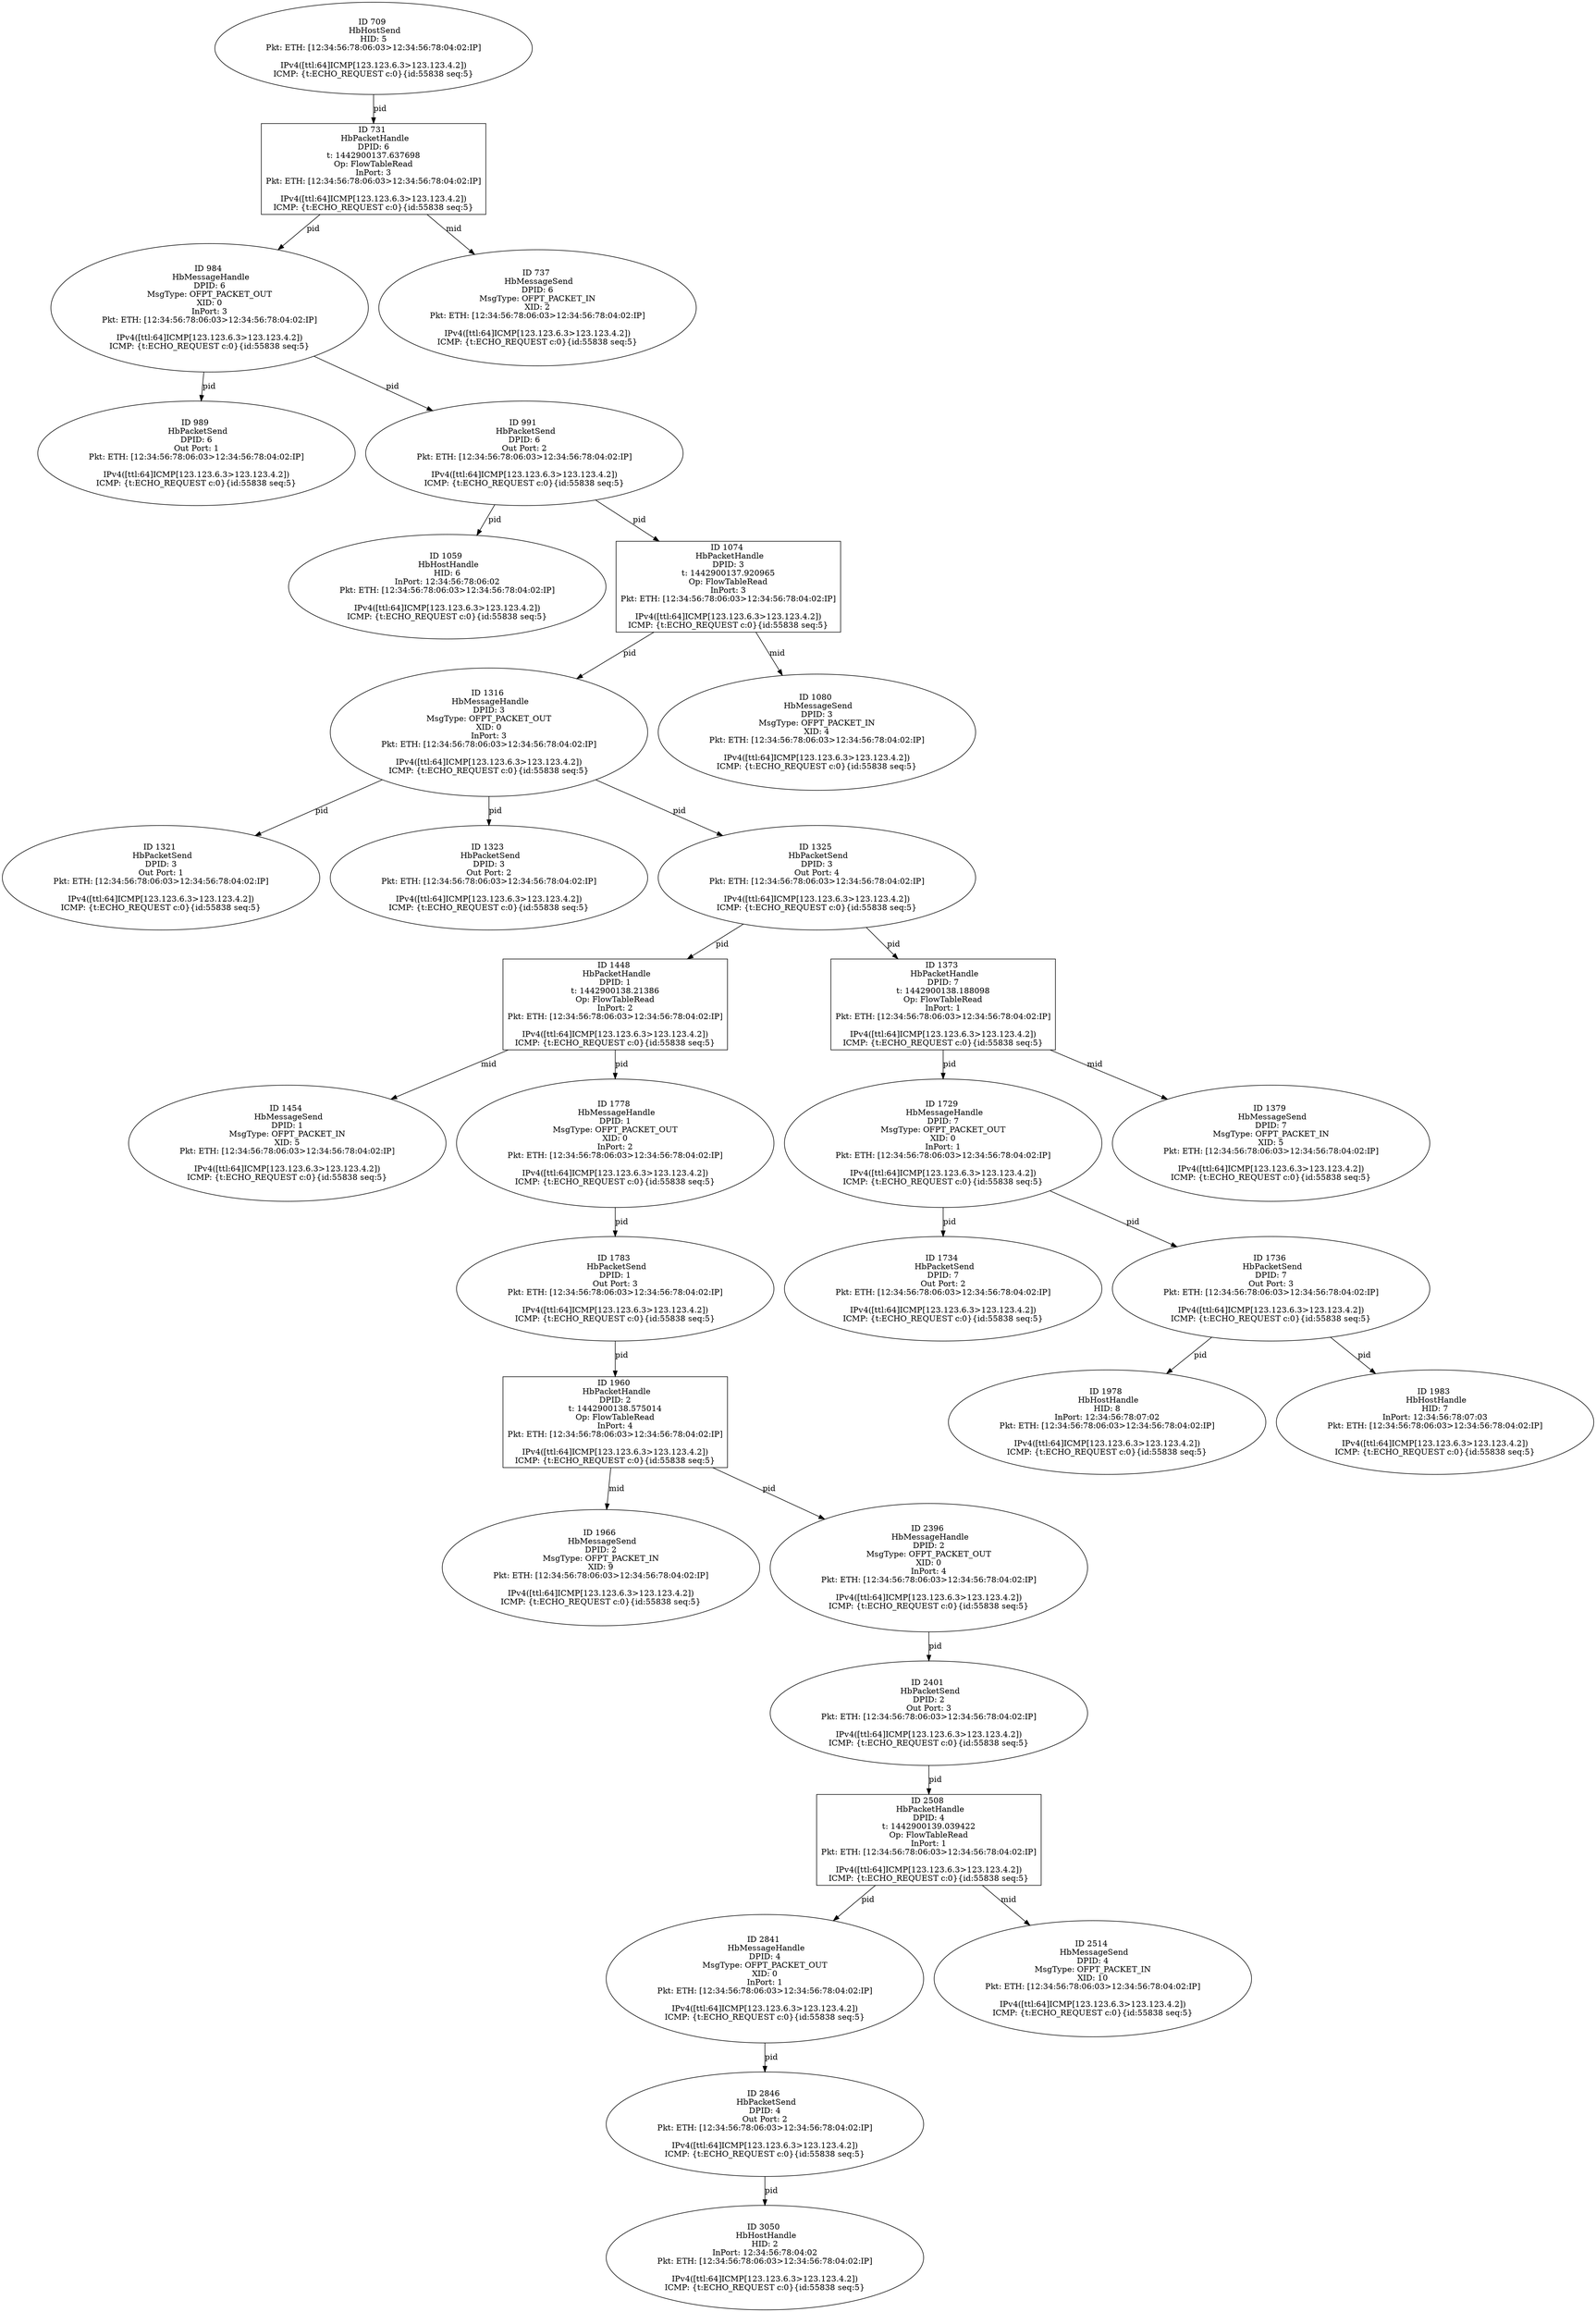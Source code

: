 strict digraph G {
1454 [shape=oval, event=<hb_events.HbMessageSend object at 0x107a68510>, label="ID 1454 
 HbMessageSend
DPID: 1
MsgType: OFPT_PACKET_IN
XID: 5
Pkt: ETH: [12:34:56:78:06:03>12:34:56:78:04:02:IP]

IPv4([ttl:64]ICMP[123.123.6.3>123.123.4.2])
ICMP: {t:ECHO_REQUEST c:0}{id:55838 seq:5}"];
2841 [shape=oval, event=<hb_events.HbMessageHandle object at 0x107f662d0>, label="ID 2841 
 HbMessageHandle
DPID: 4
MsgType: OFPT_PACKET_OUT
XID: 0
InPort: 1
Pkt: ETH: [12:34:56:78:06:03>12:34:56:78:04:02:IP]

IPv4([ttl:64]ICMP[123.123.6.3>123.123.4.2])
ICMP: {t:ECHO_REQUEST c:0}{id:55838 seq:5}"];
2846 [shape=oval, event=<hb_events.HbPacketSend object at 0x1080fd510>, label="ID 2846 
 HbPacketSend
DPID: 4
Out Port: 2
Pkt: ETH: [12:34:56:78:06:03>12:34:56:78:04:02:IP]

IPv4([ttl:64]ICMP[123.123.6.3>123.123.4.2])
ICMP: {t:ECHO_REQUEST c:0}{id:55838 seq:5}"];
1059 [shape=oval, event=<hb_events.HbHostHandle object at 0x107951150>, label="ID 1059 
 HbHostHandle
HID: 6
InPort: 12:34:56:78:06:02
Pkt: ETH: [12:34:56:78:06:03>12:34:56:78:04:02:IP]

IPv4([ttl:64]ICMP[123.123.6.3>123.123.4.2])
ICMP: {t:ECHO_REQUEST c:0}{id:55838 seq:5}"];
1316 [shape=oval, event=<hb_events.HbMessageHandle object at 0x1079e0a90>, label="ID 1316 
 HbMessageHandle
DPID: 3
MsgType: OFPT_PACKET_OUT
XID: 0
InPort: 3
Pkt: ETH: [12:34:56:78:06:03>12:34:56:78:04:02:IP]

IPv4([ttl:64]ICMP[123.123.6.3>123.123.4.2])
ICMP: {t:ECHO_REQUEST c:0}{id:55838 seq:5}"];
1448 [shape=box, event=<hb_events.HbPacketHandle object at 0x107a63d90>, label="ID 1448 
 HbPacketHandle
DPID: 1
t: 1442900138.21386
Op: FlowTableRead
InPort: 2
Pkt: ETH: [12:34:56:78:06:03>12:34:56:78:04:02:IP]

IPv4([ttl:64]ICMP[123.123.6.3>123.123.4.2])
ICMP: {t:ECHO_REQUEST c:0}{id:55838 seq:5}"];
1321 [shape=oval, event=<hb_events.HbPacketSend object at 0x1079e0f90>, label="ID 1321 
 HbPacketSend
DPID: 3
Out Port: 1
Pkt: ETH: [12:34:56:78:06:03>12:34:56:78:04:02:IP]

IPv4([ttl:64]ICMP[123.123.6.3>123.123.4.2])
ICMP: {t:ECHO_REQUEST c:0}{id:55838 seq:5}"];
1323 [shape=oval, event=<hb_events.HbPacketSend object at 0x107a2c210>, label="ID 1323 
 HbPacketSend
DPID: 3
Out Port: 2
Pkt: ETH: [12:34:56:78:06:03>12:34:56:78:04:02:IP]

IPv4([ttl:64]ICMP[123.123.6.3>123.123.4.2])
ICMP: {t:ECHO_REQUEST c:0}{id:55838 seq:5}"];
1325 [shape=oval, event=<hb_events.HbPacketSend object at 0x107a2c450>, label="ID 1325 
 HbPacketSend
DPID: 3
Out Port: 4
Pkt: ETH: [12:34:56:78:06:03>12:34:56:78:04:02:IP]

IPv4([ttl:64]ICMP[123.123.6.3>123.123.4.2])
ICMP: {t:ECHO_REQUEST c:0}{id:55838 seq:5}"];
1966 [shape=oval, event=<hb_events.HbMessageSend object at 0x107b9a390>, label="ID 1966 
 HbMessageSend
DPID: 2
MsgType: OFPT_PACKET_IN
XID: 9
Pkt: ETH: [12:34:56:78:06:03>12:34:56:78:04:02:IP]

IPv4([ttl:64]ICMP[123.123.6.3>123.123.4.2])
ICMP: {t:ECHO_REQUEST c:0}{id:55838 seq:5}"];
989 [shape=oval, event=<hb_events.HbPacketSend object at 0x10793e450>, label="ID 989 
 HbPacketSend
DPID: 6
Out Port: 1
Pkt: ETH: [12:34:56:78:06:03>12:34:56:78:04:02:IP]

IPv4([ttl:64]ICMP[123.123.6.3>123.123.4.2])
ICMP: {t:ECHO_REQUEST c:0}{id:55838 seq:5}"];
1074 [shape=box, event=<hb_events.HbPacketHandle object at 0x107951c90>, label="ID 1074 
 HbPacketHandle
DPID: 3
t: 1442900137.920965
Op: FlowTableRead
InPort: 3
Pkt: ETH: [12:34:56:78:06:03>12:34:56:78:04:02:IP]

IPv4([ttl:64]ICMP[123.123.6.3>123.123.4.2])
ICMP: {t:ECHO_REQUEST c:0}{id:55838 seq:5}"];
1080 [shape=oval, event=<hb_events.HbMessageSend object at 0x107957310>, label="ID 1080 
 HbMessageSend
DPID: 3
MsgType: OFPT_PACKET_IN
XID: 4
Pkt: ETH: [12:34:56:78:06:03>12:34:56:78:04:02:IP]

IPv4([ttl:64]ICMP[123.123.6.3>123.123.4.2])
ICMP: {t:ECHO_REQUEST c:0}{id:55838 seq:5}"];
1978 [shape=oval, event=<hb_events.HbHostHandle object at 0x107ba2910>, label="ID 1978 
 HbHostHandle
HID: 8
InPort: 12:34:56:78:07:02
Pkt: ETH: [12:34:56:78:06:03>12:34:56:78:04:02:IP]

IPv4([ttl:64]ICMP[123.123.6.3>123.123.4.2])
ICMP: {t:ECHO_REQUEST c:0}{id:55838 seq:5}"];
1983 [shape=oval, event=<hb_events.HbHostHandle object at 0x107ba2d90>, label="ID 1983 
 HbHostHandle
HID: 7
InPort: 12:34:56:78:07:03
Pkt: ETH: [12:34:56:78:06:03>12:34:56:78:04:02:IP]

IPv4([ttl:64]ICMP[123.123.6.3>123.123.4.2])
ICMP: {t:ECHO_REQUEST c:0}{id:55838 seq:5}"];
1729 [shape=oval, event=<hb_events.HbMessageHandle object at 0x107aed1d0>, label="ID 1729 
 HbMessageHandle
DPID: 7
MsgType: OFPT_PACKET_OUT
XID: 0
InPort: 1
Pkt: ETH: [12:34:56:78:06:03>12:34:56:78:04:02:IP]

IPv4([ttl:64]ICMP[123.123.6.3>123.123.4.2])
ICMP: {t:ECHO_REQUEST c:0}{id:55838 seq:5}"];
709 [shape=oval, event=<hb_events.HbHostSend object at 0x1078cacd0>, label="ID 709 
 HbHostSend
HID: 5
Pkt: ETH: [12:34:56:78:06:03>12:34:56:78:04:02:IP]

IPv4([ttl:64]ICMP[123.123.6.3>123.123.4.2])
ICMP: {t:ECHO_REQUEST c:0}{id:55838 seq:5}"];
1734 [shape=oval, event=<hb_events.HbPacketSend object at 0x107aed7d0>, label="ID 1734 
 HbPacketSend
DPID: 7
Out Port: 2
Pkt: ETH: [12:34:56:78:06:03>12:34:56:78:04:02:IP]

IPv4([ttl:64]ICMP[123.123.6.3>123.123.4.2])
ICMP: {t:ECHO_REQUEST c:0}{id:55838 seq:5}"];
2401 [shape=oval, event=<hb_events.HbPacketSend object at 0x107be3d10>, label="ID 2401 
 HbPacketSend
DPID: 2
Out Port: 3
Pkt: ETH: [12:34:56:78:06:03>12:34:56:78:04:02:IP]

IPv4([ttl:64]ICMP[123.123.6.3>123.123.4.2])
ICMP: {t:ECHO_REQUEST c:0}{id:55838 seq:5}"];
1736 [shape=oval, event=<hb_events.HbPacketSend object at 0x107ae8290>, label="ID 1736 
 HbPacketSend
DPID: 7
Out Port: 3
Pkt: ETH: [12:34:56:78:06:03>12:34:56:78:04:02:IP]

IPv4([ttl:64]ICMP[123.123.6.3>123.123.4.2])
ICMP: {t:ECHO_REQUEST c:0}{id:55838 seq:5}"];
2508 [shape=box, event=<hb_events.HbPacketHandle object at 0x107d2ad90>, label="ID 2508 
 HbPacketHandle
DPID: 4
t: 1442900139.039422
Op: FlowTableRead
InPort: 1
Pkt: ETH: [12:34:56:78:06:03>12:34:56:78:04:02:IP]

IPv4([ttl:64]ICMP[123.123.6.3>123.123.4.2])
ICMP: {t:ECHO_REQUEST c:0}{id:55838 seq:5}"];
2514 [shape=oval, event=<hb_events.HbMessageSend object at 0x107d30c90>, label="ID 2514 
 HbMessageSend
DPID: 4
MsgType: OFPT_PACKET_IN
XID: 10
Pkt: ETH: [12:34:56:78:06:03>12:34:56:78:04:02:IP]

IPv4([ttl:64]ICMP[123.123.6.3>123.123.4.2])
ICMP: {t:ECHO_REQUEST c:0}{id:55838 seq:5}"];
984 [shape=oval, event=<hb_events.HbMessageHandle object at 0x107939f10>, label="ID 984 
 HbMessageHandle
DPID: 6
MsgType: OFPT_PACKET_OUT
XID: 0
InPort: 3
Pkt: ETH: [12:34:56:78:06:03>12:34:56:78:04:02:IP]

IPv4([ttl:64]ICMP[123.123.6.3>123.123.4.2])
ICMP: {t:ECHO_REQUEST c:0}{id:55838 seq:5}"];
731 [shape=box, event=<hb_events.HbPacketHandle object at 0x1078d2b50>, label="ID 731 
 HbPacketHandle
DPID: 6
t: 1442900137.637698
Op: FlowTableRead
InPort: 3
Pkt: ETH: [12:34:56:78:06:03>12:34:56:78:04:02:IP]

IPv4([ttl:64]ICMP[123.123.6.3>123.123.4.2])
ICMP: {t:ECHO_REQUEST c:0}{id:55838 seq:5}"];
2396 [shape=oval, event=<hb_events.HbMessageHandle object at 0x107cc1810>, label="ID 2396 
 HbMessageHandle
DPID: 2
MsgType: OFPT_PACKET_OUT
XID: 0
InPort: 4
Pkt: ETH: [12:34:56:78:06:03>12:34:56:78:04:02:IP]

IPv4([ttl:64]ICMP[123.123.6.3>123.123.4.2])
ICMP: {t:ECHO_REQUEST c:0}{id:55838 seq:5}"];
1373 [shape=box, event=<hb_events.HbPacketHandle object at 0x107a3b750>, label="ID 1373 
 HbPacketHandle
DPID: 7
t: 1442900138.188098
Op: FlowTableRead
InPort: 1
Pkt: ETH: [12:34:56:78:06:03>12:34:56:78:04:02:IP]

IPv4([ttl:64]ICMP[123.123.6.3>123.123.4.2])
ICMP: {t:ECHO_REQUEST c:0}{id:55838 seq:5}"];
991 [shape=oval, event=<hb_events.HbPacketSend object at 0x10793e690>, label="ID 991 
 HbPacketSend
DPID: 6
Out Port: 2
Pkt: ETH: [12:34:56:78:06:03>12:34:56:78:04:02:IP]

IPv4([ttl:64]ICMP[123.123.6.3>123.123.4.2])
ICMP: {t:ECHO_REQUEST c:0}{id:55838 seq:5}"];
737 [shape=oval, event=<hb_events.HbMessageSend object at 0x1078d82d0>, label="ID 737 
 HbMessageSend
DPID: 6
MsgType: OFPT_PACKET_IN
XID: 2
Pkt: ETH: [12:34:56:78:06:03>12:34:56:78:04:02:IP]

IPv4([ttl:64]ICMP[123.123.6.3>123.123.4.2])
ICMP: {t:ECHO_REQUEST c:0}{id:55838 seq:5}"];
1379 [shape=oval, event=<hb_events.HbMessageSend object at 0x107a42950>, label="ID 1379 
 HbMessageSend
DPID: 7
MsgType: OFPT_PACKET_IN
XID: 5
Pkt: ETH: [12:34:56:78:06:03>12:34:56:78:04:02:IP]

IPv4([ttl:64]ICMP[123.123.6.3>123.123.4.2])
ICMP: {t:ECHO_REQUEST c:0}{id:55838 seq:5}"];
3050 [shape=oval, event=<hb_events.HbHostHandle object at 0x1081b43d0>, label="ID 3050 
 HbHostHandle
HID: 2
InPort: 12:34:56:78:04:02
Pkt: ETH: [12:34:56:78:06:03>12:34:56:78:04:02:IP]

IPv4([ttl:64]ICMP[123.123.6.3>123.123.4.2])
ICMP: {t:ECHO_REQUEST c:0}{id:55838 seq:5}"];
1960 [shape=box, event=<hb_events.HbPacketHandle object at 0x107b8d110>, label="ID 1960 
 HbPacketHandle
DPID: 2
t: 1442900138.575014
Op: FlowTableRead
InPort: 4
Pkt: ETH: [12:34:56:78:06:03>12:34:56:78:04:02:IP]

IPv4([ttl:64]ICMP[123.123.6.3>123.123.4.2])
ICMP: {t:ECHO_REQUEST c:0}{id:55838 seq:5}"];
1778 [shape=oval, event=<hb_events.HbMessageHandle object at 0x107a6fad0>, label="ID 1778 
 HbMessageHandle
DPID: 1
MsgType: OFPT_PACKET_OUT
XID: 0
InPort: 2
Pkt: ETH: [12:34:56:78:06:03>12:34:56:78:04:02:IP]

IPv4([ttl:64]ICMP[123.123.6.3>123.123.4.2])
ICMP: {t:ECHO_REQUEST c:0}{id:55838 seq:5}"];
1783 [shape=oval, event=<hb_events.HbPacketSend object at 0x107a6f910>, label="ID 1783 
 HbPacketSend
DPID: 1
Out Port: 3
Pkt: ETH: [12:34:56:78:06:03>12:34:56:78:04:02:IP]

IPv4([ttl:64]ICMP[123.123.6.3>123.123.4.2])
ICMP: {t:ECHO_REQUEST c:0}{id:55838 seq:5}"];
2841 -> 2846  [rel=pid, label=pid];
2846 -> 3050  [rel=pid, label=pid];
1316 -> 1321  [rel=pid, label=pid];
1316 -> 1323  [rel=pid, label=pid];
1316 -> 1325  [rel=pid, label=pid];
1448 -> 1778  [rel=pid, label=pid];
1448 -> 1454  [rel=mid, label=mid];
1325 -> 1448  [rel=pid, label=pid];
1325 -> 1373  [rel=pid, label=pid];
1373 -> 1729  [rel=pid, label=pid];
1373 -> 1379  [rel=mid, label=mid];
1074 -> 1080  [rel=mid, label=mid];
1074 -> 1316  [rel=pid, label=pid];
1729 -> 1736  [rel=pid, label=pid];
1729 -> 1734  [rel=pid, label=pid];
709 -> 731  [rel=pid, label=pid];
1736 -> 1978  [rel=pid, label=pid];
1736 -> 1983  [rel=pid, label=pid];
2508 -> 2841  [rel=pid, label=pid];
2508 -> 2514  [rel=mid, label=mid];
984 -> 989  [rel=pid, label=pid];
984 -> 991  [rel=pid, label=pid];
731 -> 984  [rel=pid, label=pid];
731 -> 737  [rel=mid, label=mid];
2396 -> 2401  [rel=pid, label=pid];
991 -> 1074  [rel=pid, label=pid];
991 -> 1059  [rel=pid, label=pid];
2401 -> 2508  [rel=pid, label=pid];
1960 -> 2396  [rel=pid, label=pid];
1960 -> 1966  [rel=mid, label=mid];
1778 -> 1783  [rel=pid, label=pid];
1783 -> 1960  [rel=pid, label=pid];
}
